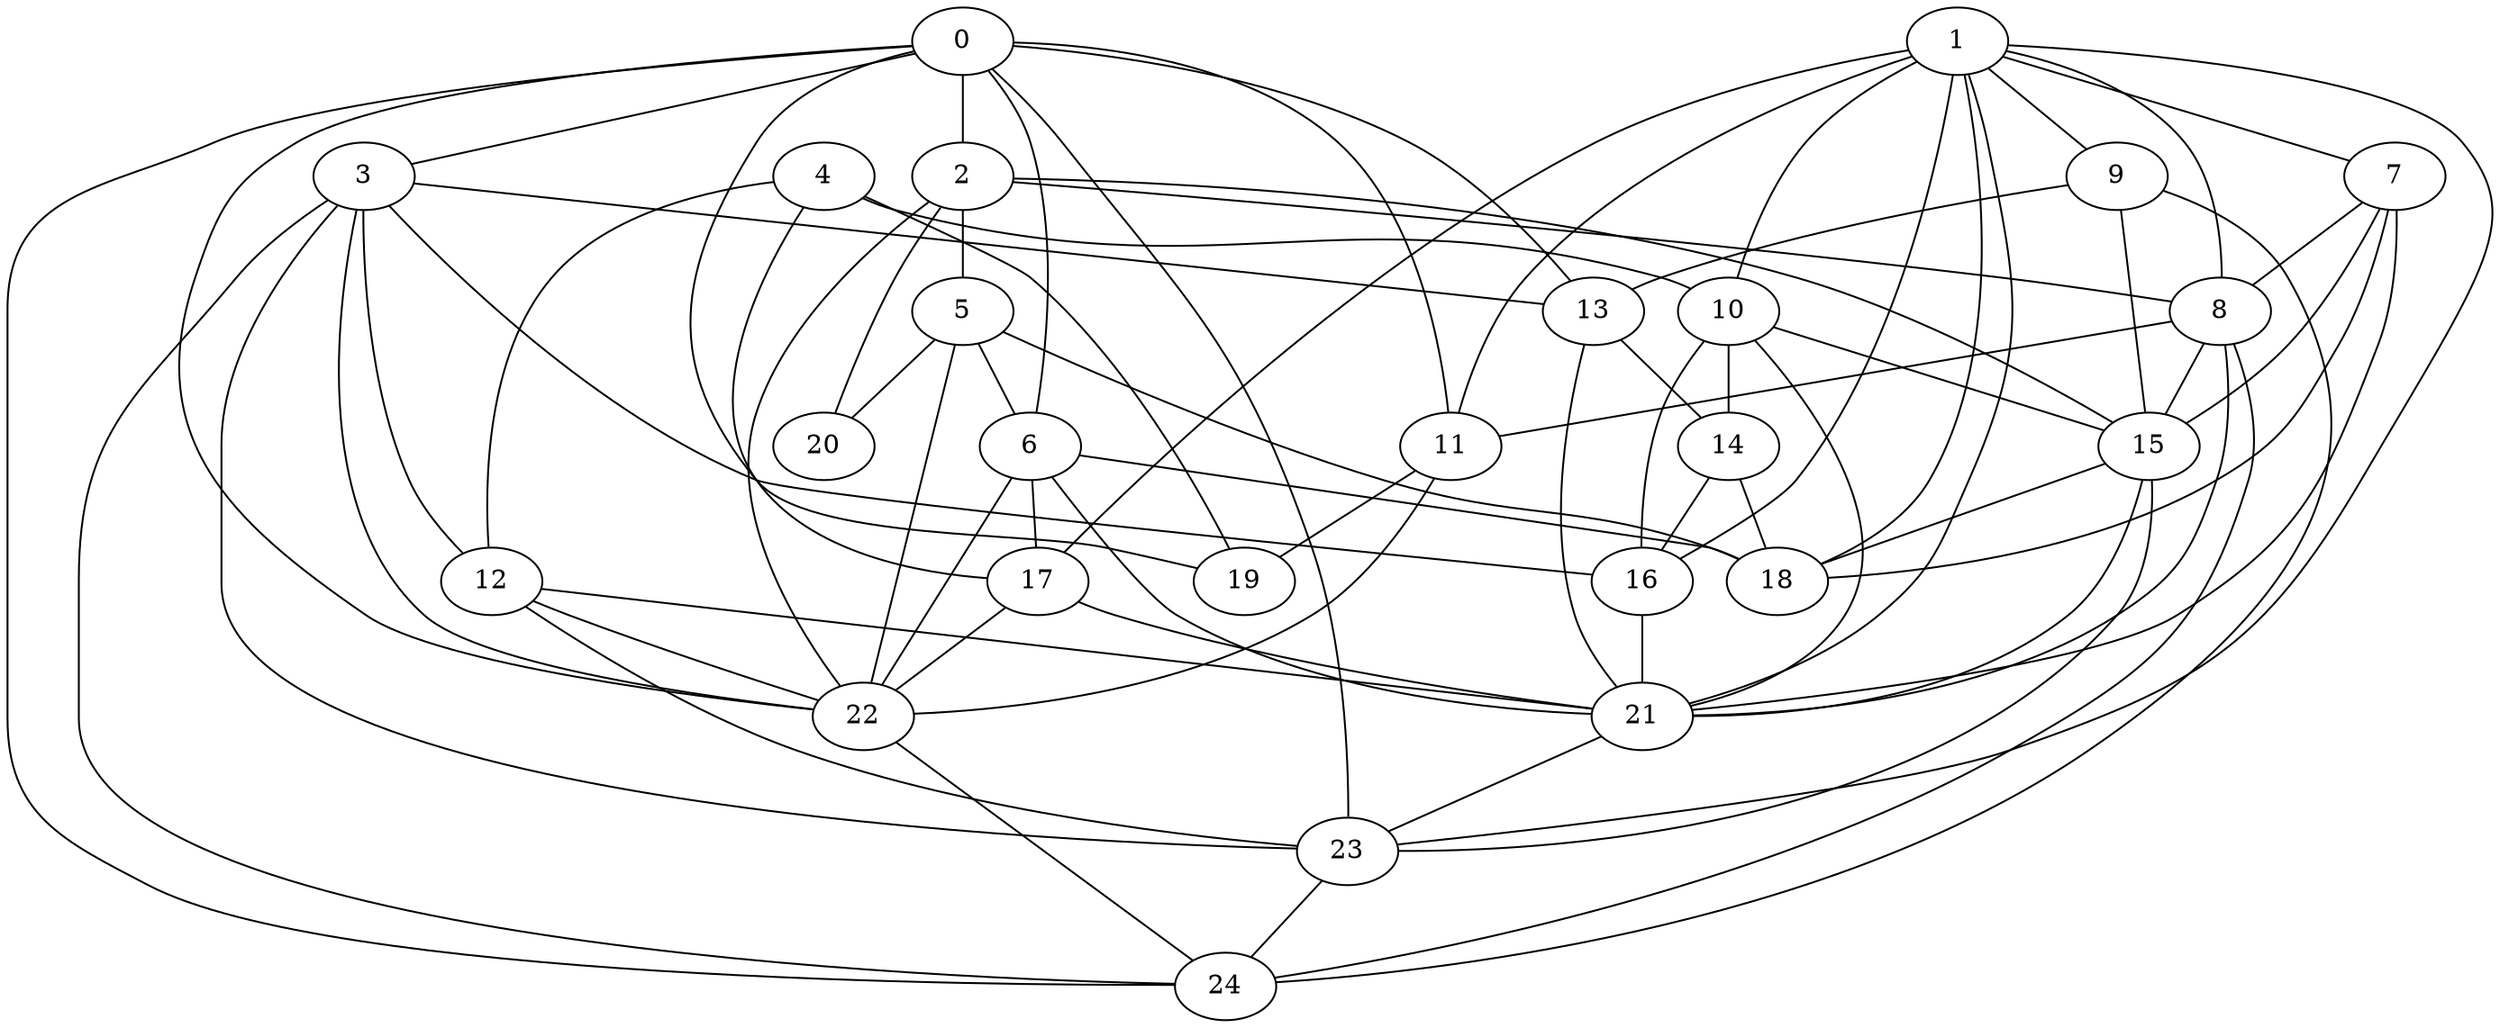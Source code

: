strict graph "gnp_random_graph(25,0.25)" {
0;
1;
2;
3;
4;
5;
6;
7;
8;
9;
10;
11;
12;
13;
14;
15;
16;
17;
18;
19;
20;
21;
22;
23;
24;
0 -- 2  [is_available=True, prob="1.0"];
0 -- 3  [is_available=True, prob="0.68310057644"];
0 -- 6  [is_available=True, prob="0.434834974034"];
0 -- 11  [is_available=True, prob="0.749097236216"];
0 -- 13  [is_available=True, prob="0.825107328123"];
0 -- 19  [is_available=True, prob="1.0"];
0 -- 22  [is_available=True, prob="1.0"];
0 -- 23  [is_available=True, prob="0.265722062029"];
0 -- 24  [is_available=True, prob="0.102436869104"];
1 -- 7  [is_available=True, prob="0.285722368657"];
1 -- 8  [is_available=True, prob="1.0"];
1 -- 9  [is_available=True, prob="0.00614711340607"];
1 -- 10  [is_available=True, prob="1.0"];
1 -- 11  [is_available=True, prob="0.153620509482"];
1 -- 16  [is_available=True, prob="0.159865603668"];
1 -- 17  [is_available=True, prob="1.0"];
1 -- 18  [is_available=True, prob="0.408175276362"];
1 -- 21  [is_available=True, prob="0.98908391977"];
1 -- 23  [is_available=True, prob="0.847468909856"];
2 -- 5  [is_available=True, prob="0.86783468129"];
2 -- 8  [is_available=True, prob="0.296008880661"];
2 -- 15  [is_available=True, prob="0.269311125962"];
2 -- 20  [is_available=True, prob="0.899985490385"];
2 -- 22  [is_available=True, prob="0.236317321916"];
3 -- 12  [is_available=True, prob="0.798268265755"];
3 -- 13  [is_available=True, prob="0.13016708645"];
3 -- 16  [is_available=True, prob="0.00855705530071"];
3 -- 22  [is_available=True, prob="0.967841213461"];
3 -- 23  [is_available=True, prob="0.783028603486"];
3 -- 24  [is_available=True, prob="0.86307041618"];
4 -- 17  [is_available=True, prob="1.0"];
4 -- 10  [is_available=True, prob="1.0"];
4 -- 19  [is_available=True, prob="0.804751274806"];
4 -- 12  [is_available=True, prob="0.385654240242"];
5 -- 22  [is_available=True, prob="0.875731286863"];
5 -- 20  [is_available=True, prob="0.0170106018124"];
5 -- 18  [is_available=True, prob="0.218160523686"];
5 -- 6  [is_available=True, prob="0.510623421945"];
6 -- 17  [is_available=True, prob="0.52864435984"];
6 -- 18  [is_available=True, prob="0.685943286395"];
6 -- 21  [is_available=True, prob="0.85540713759"];
6 -- 22  [is_available=True, prob="0.686364193633"];
7 -- 8  [is_available=True, prob="1.0"];
7 -- 18  [is_available=True, prob="0.304111392977"];
7 -- 21  [is_available=True, prob="0.868052974148"];
7 -- 15  [is_available=True, prob="1.0"];
8 -- 11  [is_available=True, prob="0.841132708468"];
8 -- 15  [is_available=True, prob="1.0"];
8 -- 21  [is_available=True, prob="0.738315852297"];
8 -- 24  [is_available=True, prob="1.0"];
9 -- 24  [is_available=True, prob="0.125930560347"];
9 -- 13  [is_available=True, prob="0.488642029942"];
9 -- 15  [is_available=True, prob="0.521498006857"];
10 -- 14  [is_available=True, prob="0.477993409821"];
10 -- 15  [is_available=True, prob="0.724343230976"];
10 -- 16  [is_available=True, prob="1.0"];
10 -- 21  [is_available=True, prob="0.962339615876"];
11 -- 19  [is_available=True, prob="0.447738002028"];
11 -- 22  [is_available=True, prob="0.64914833046"];
12 -- 21  [is_available=True, prob="0.0921772036484"];
12 -- 22  [is_available=True, prob="0.334396163717"];
12 -- 23  [is_available=True, prob="0.961330950088"];
13 -- 21  [is_available=True, prob="0.185438029991"];
13 -- 14  [is_available=True, prob="0.428432323573"];
14 -- 16  [is_available=True, prob="1.0"];
14 -- 18  [is_available=True, prob="0.0177023157821"];
15 -- 18  [is_available=True, prob="0.721185700047"];
15 -- 21  [is_available=True, prob="0.0283603441761"];
15 -- 23  [is_available=True, prob="0.578260944827"];
16 -- 21  [is_available=True, prob="0.668612283943"];
17 -- 22  [is_available=True, prob="1.0"];
17 -- 21  [is_available=True, prob="1.0"];
21 -- 23  [is_available=True, prob="1.0"];
22 -- 24  [is_available=True, prob="0.805869886611"];
23 -- 24  [is_available=True, prob="0.724580659121"];
}
